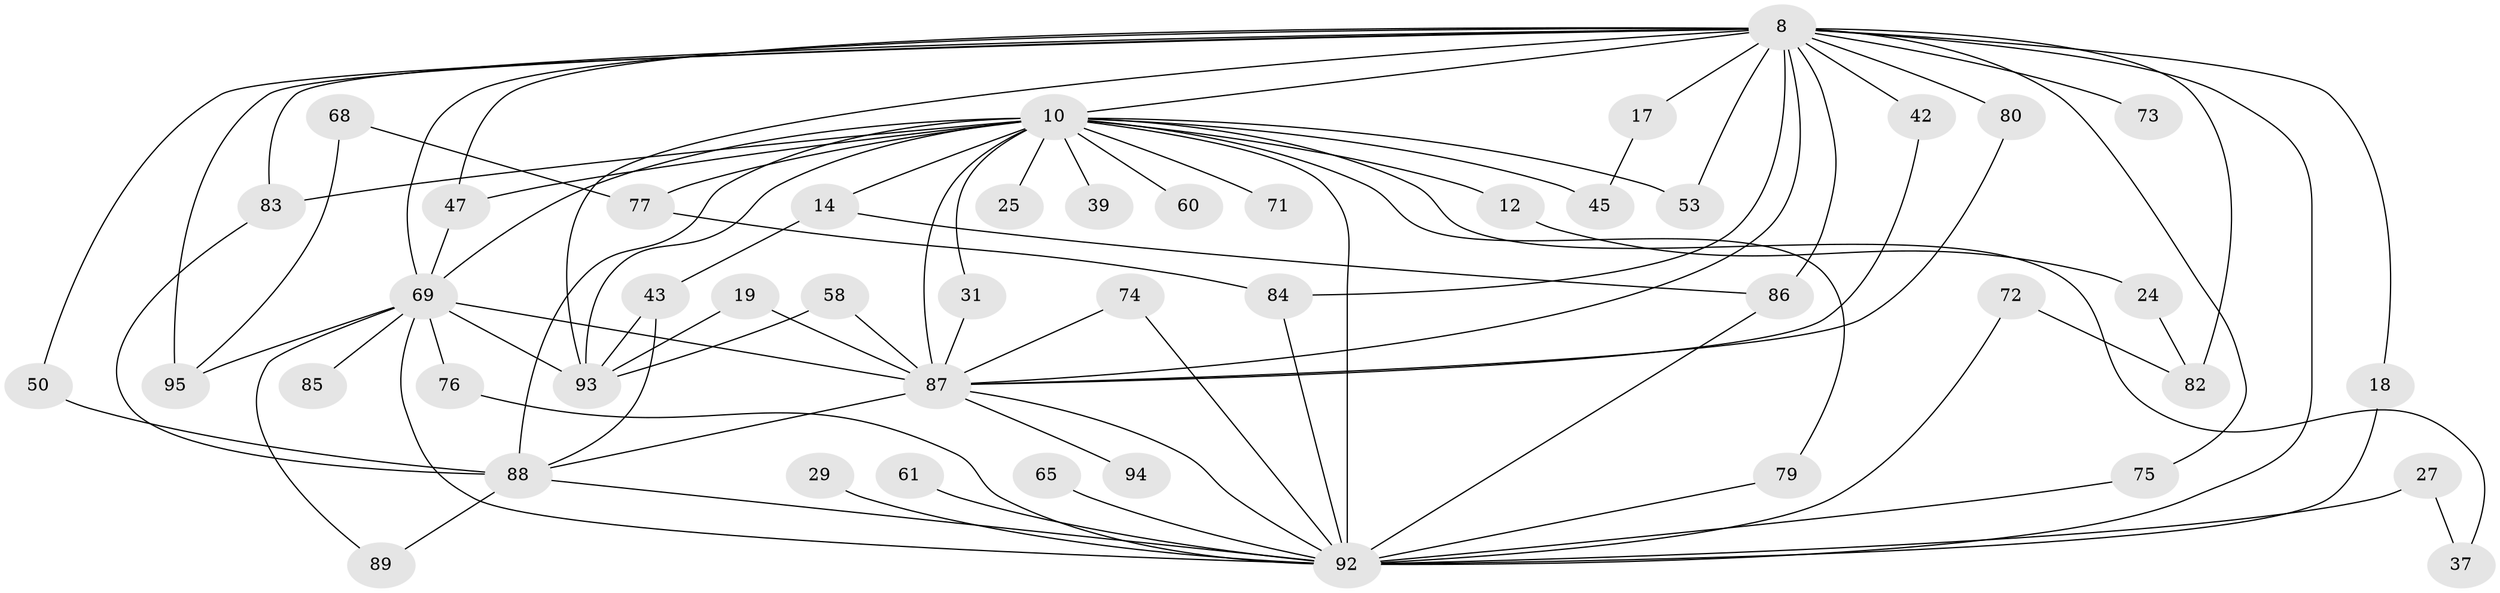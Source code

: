 // original degree distribution, {24: 0.010526315789473684, 14: 0.010526315789473684, 22: 0.010526315789473684, 16: 0.010526315789473684, 17: 0.021052631578947368, 19: 0.010526315789473684, 23: 0.010526315789473684, 20: 0.021052631578947368, 9: 0.010526315789473684, 3: 0.21052631578947367, 4: 0.07368421052631578, 2: 0.5157894736842106, 6: 0.031578947368421054, 5: 0.05263157894736842}
// Generated by graph-tools (version 1.1) at 2025/46/03/09/25 04:46:19]
// undirected, 47 vertices, 85 edges
graph export_dot {
graph [start="1"]
  node [color=gray90,style=filled];
  8 [super="+3"];
  10 [super="+5+9"];
  12;
  14;
  17;
  18;
  19;
  24;
  25;
  27 [super="+21"];
  29;
  31;
  37;
  39;
  42;
  43 [super="+33"];
  45;
  47 [super="+13"];
  50;
  53;
  58;
  60;
  61;
  65;
  68;
  69 [super="+36+48+49+62"];
  71 [super="+64"];
  72;
  73;
  74;
  75;
  76;
  77 [super="+63"];
  79;
  80;
  82 [super="+20"];
  83 [super="+41+55+54+51"];
  84 [super="+30"];
  85 [super="+52"];
  86 [super="+57"];
  87 [super="+4+66"];
  88 [super="+81+67+70"];
  89;
  92 [super="+90+6+15"];
  93 [super="+28"];
  94;
  95 [super="+91"];
  8 -- 10 [weight=8];
  8 -- 17 [weight=2];
  8 -- 42;
  8 -- 50;
  8 -- 53;
  8 -- 73 [weight=2];
  8 -- 93 [weight=2];
  8 -- 75;
  8 -- 18;
  8 -- 80;
  8 -- 82 [weight=3];
  8 -- 83 [weight=3];
  8 -- 87 [weight=6];
  8 -- 84;
  8 -- 95;
  8 -- 69;
  8 -- 47;
  8 -- 92 [weight=5];
  8 -- 86;
  10 -- 12 [weight=2];
  10 -- 14 [weight=2];
  10 -- 25 [weight=2];
  10 -- 37;
  10 -- 39 [weight=2];
  10 -- 92 [weight=11];
  10 -- 53;
  10 -- 60 [weight=2];
  10 -- 71 [weight=2];
  10 -- 77 [weight=3];
  10 -- 79;
  10 -- 83 [weight=3];
  10 -- 87 [weight=11];
  10 -- 31;
  10 -- 45;
  10 -- 47;
  10 -- 93 [weight=2];
  10 -- 69 [weight=2];
  10 -- 88 [weight=4];
  12 -- 24;
  14 -- 43;
  14 -- 86;
  17 -- 45;
  18 -- 92;
  19 -- 93;
  19 -- 87;
  24 -- 82;
  27 -- 37;
  27 -- 92 [weight=3];
  29 -- 92 [weight=2];
  31 -- 87;
  42 -- 87;
  43 -- 93;
  43 -- 88;
  47 -- 69 [weight=2];
  50 -- 88;
  58 -- 93;
  58 -- 87;
  61 -- 92;
  65 -- 92 [weight=2];
  68 -- 77;
  68 -- 95;
  69 -- 87 [weight=3];
  69 -- 93;
  69 -- 85 [weight=3];
  69 -- 76;
  69 -- 89;
  69 -- 95 [weight=2];
  69 -- 92;
  72 -- 82;
  72 -- 92;
  74 -- 87;
  74 -- 92;
  75 -- 92;
  76 -- 92;
  77 -- 84;
  79 -- 92;
  80 -- 87;
  83 -- 88 [weight=2];
  84 -- 92;
  86 -- 92;
  87 -- 94 [weight=2];
  87 -- 92 [weight=5];
  87 -- 88;
  88 -- 89;
  88 -- 92 [weight=2];
}
